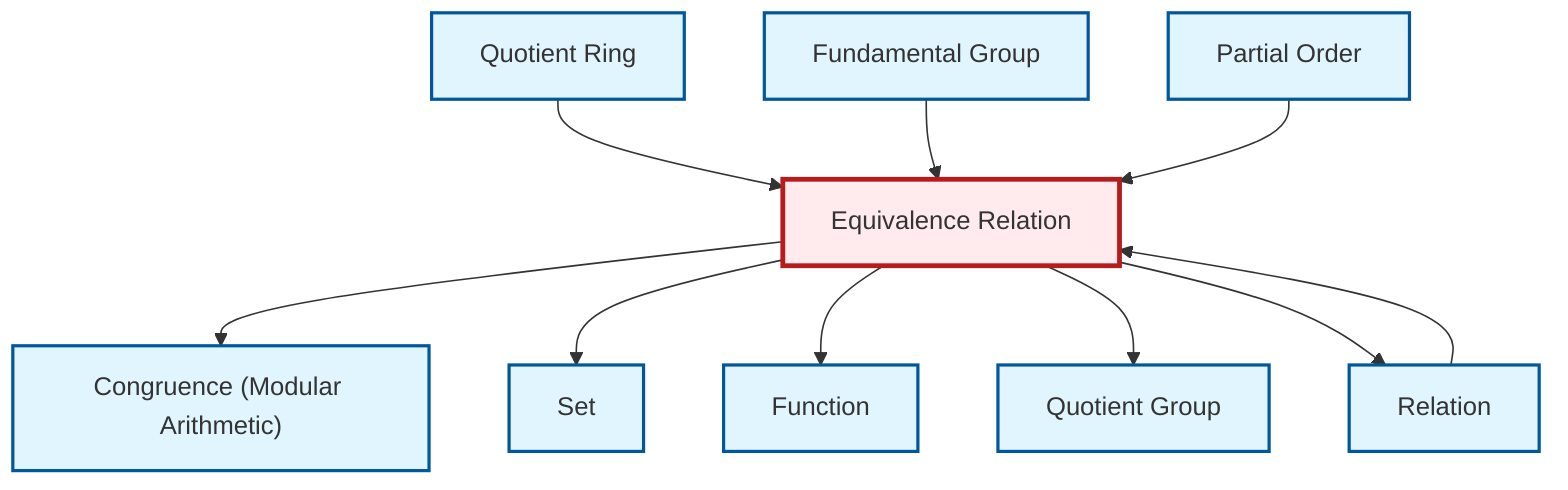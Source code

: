 graph TD
    classDef definition fill:#e1f5fe,stroke:#01579b,stroke-width:2px
    classDef theorem fill:#f3e5f5,stroke:#4a148c,stroke-width:2px
    classDef axiom fill:#fff3e0,stroke:#e65100,stroke-width:2px
    classDef example fill:#e8f5e9,stroke:#1b5e20,stroke-width:2px
    classDef current fill:#ffebee,stroke:#b71c1c,stroke-width:3px
    def-fundamental-group["Fundamental Group"]:::definition
    def-quotient-ring["Quotient Ring"]:::definition
    def-relation["Relation"]:::definition
    def-function["Function"]:::definition
    def-equivalence-relation["Equivalence Relation"]:::definition
    def-quotient-group["Quotient Group"]:::definition
    def-set["Set"]:::definition
    def-congruence["Congruence (Modular Arithmetic)"]:::definition
    def-partial-order["Partial Order"]:::definition
    def-equivalence-relation --> def-congruence
    def-equivalence-relation --> def-set
    def-equivalence-relation --> def-function
    def-relation --> def-equivalence-relation
    def-equivalence-relation --> def-quotient-group
    def-quotient-ring --> def-equivalence-relation
    def-fundamental-group --> def-equivalence-relation
    def-equivalence-relation --> def-relation
    def-partial-order --> def-equivalence-relation
    class def-equivalence-relation current